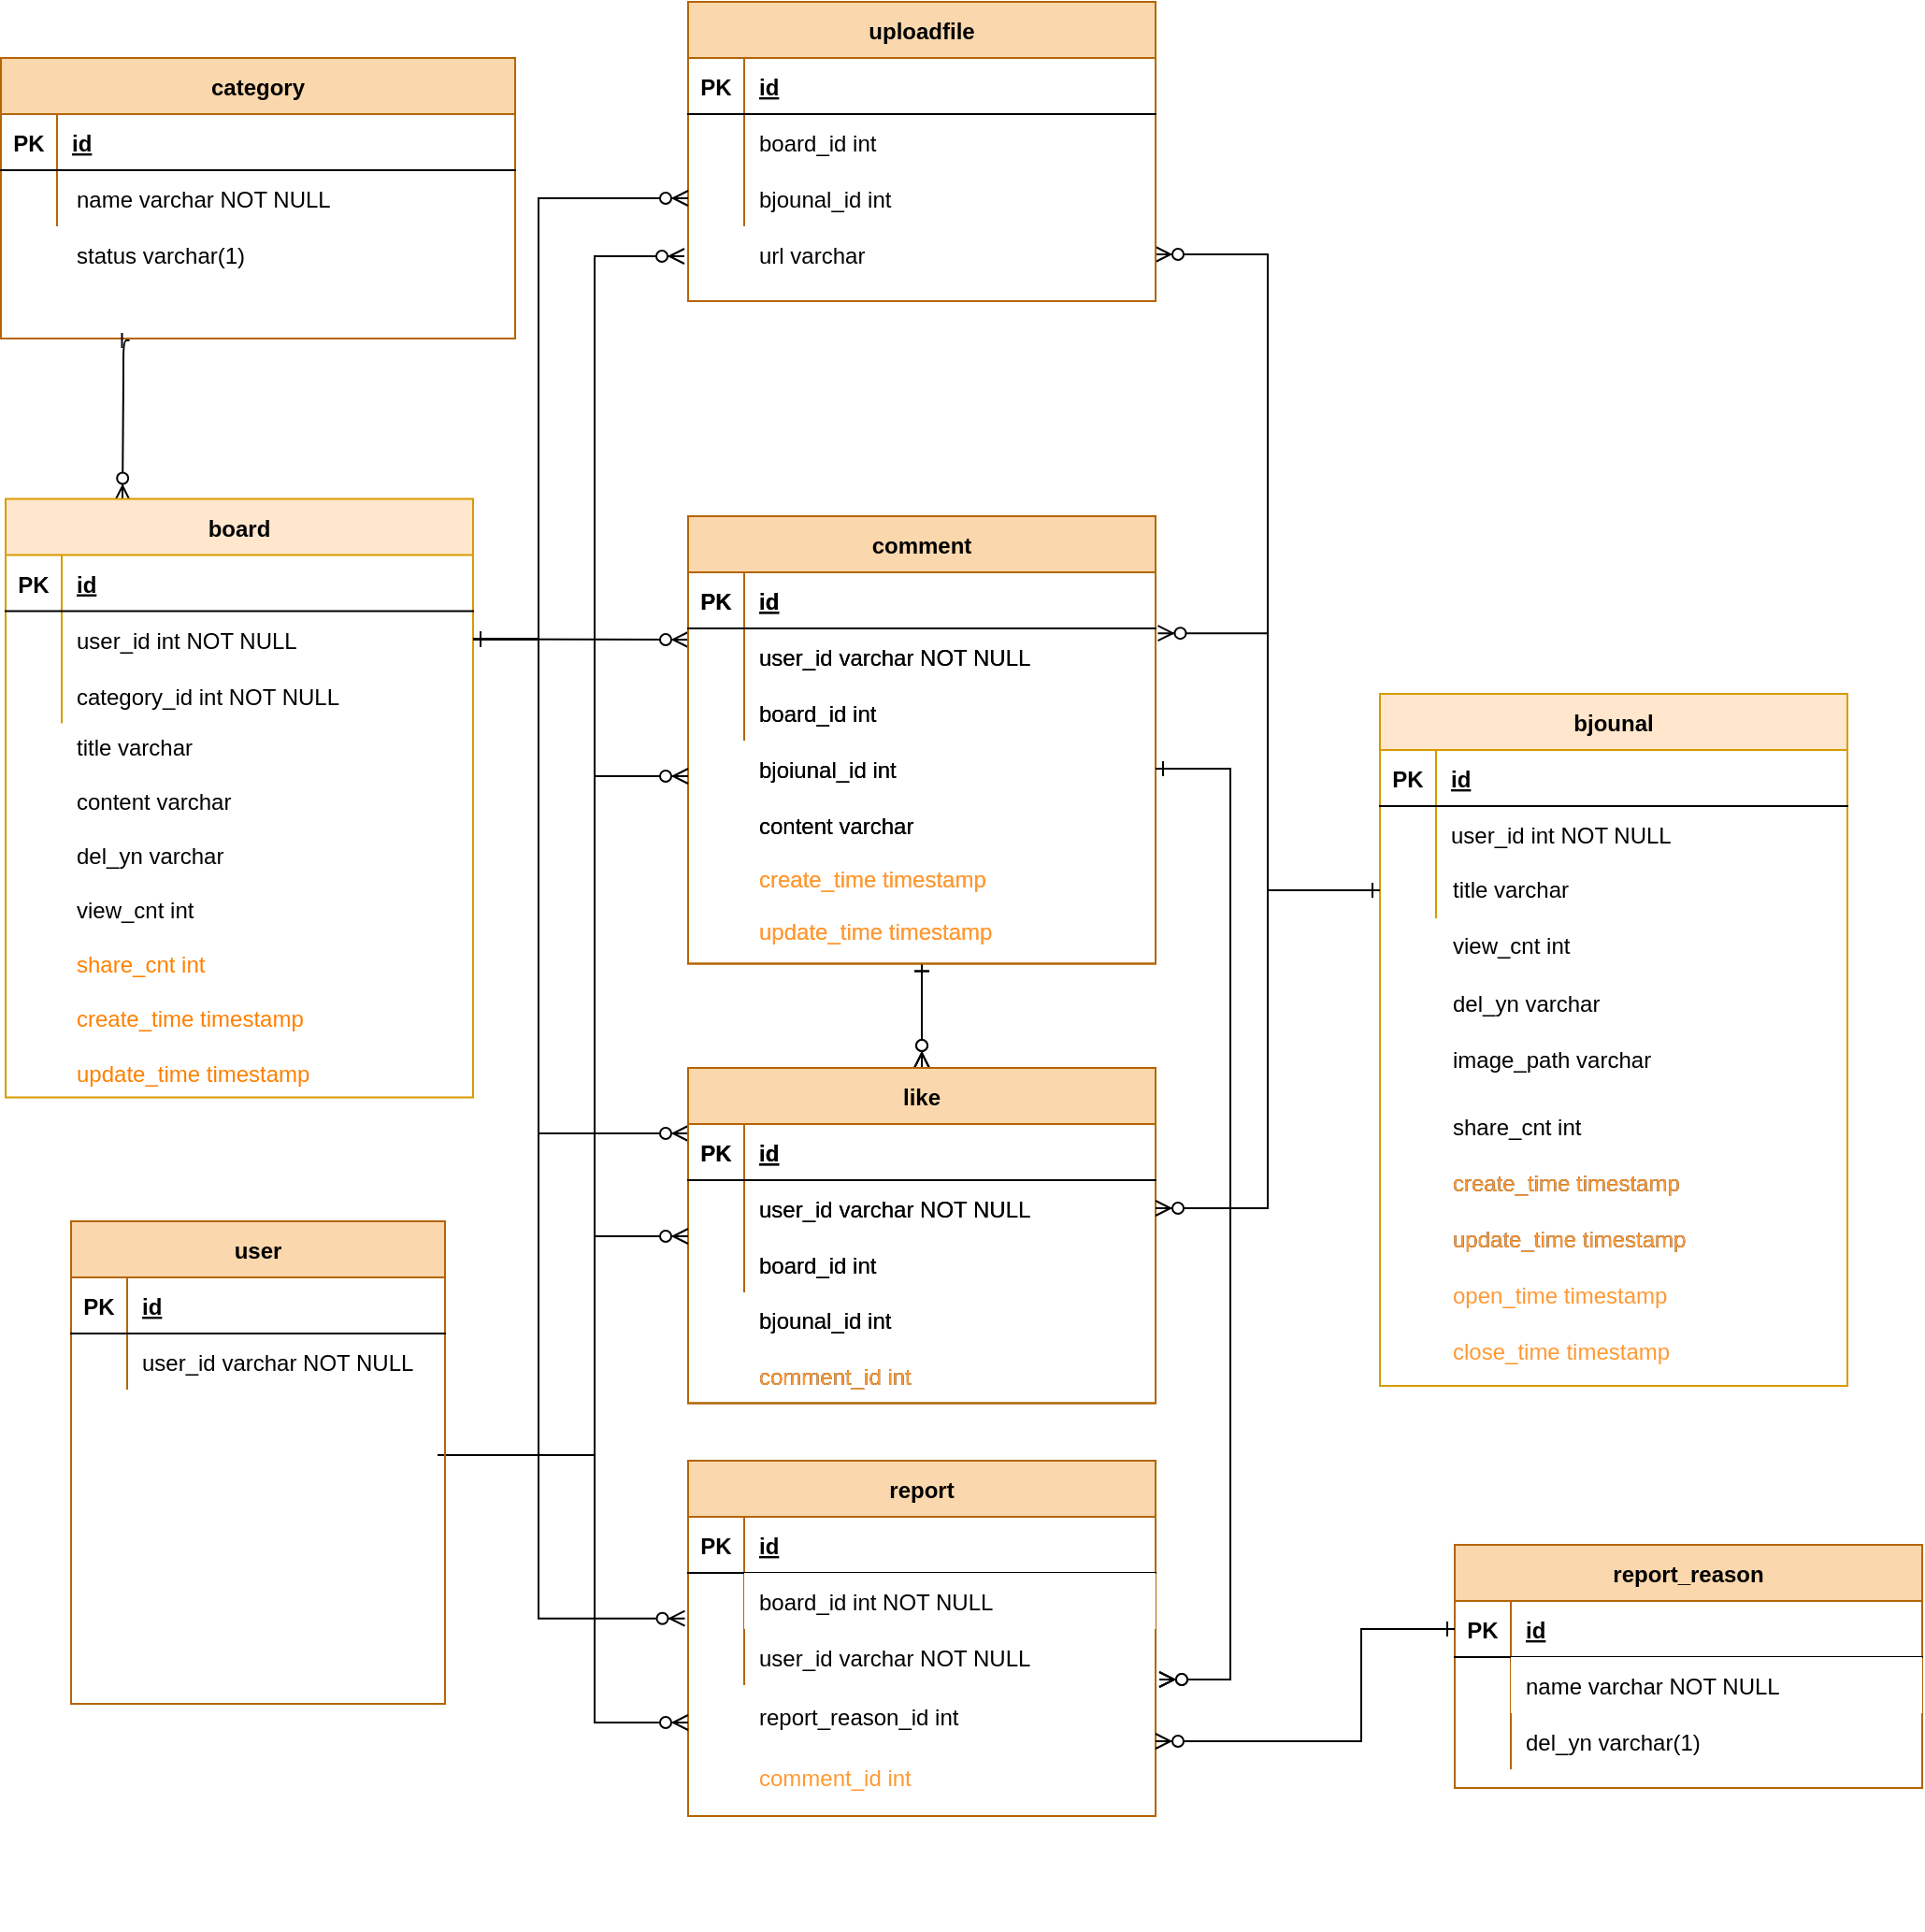 <mxfile version="14.7.0" type="github">
  <diagram id="R2lEEEUBdFMjLlhIrx00" name="Page-1">
    <mxGraphModel dx="2307" dy="1120" grid="1" gridSize="10" guides="1" tooltips="1" connect="1" arrows="1" fold="1" page="1" pageScale="1" pageWidth="850" pageHeight="1100" math="0" shadow="0" extFonts="Permanent Marker^https://fonts.googleapis.com/css?family=Permanent+Marker">
      <root>
        <mxCell id="0" />
        <mxCell id="1" parent="0" />
        <mxCell id="C-vyLk0tnHw3VtMMgP7b-23" value="category" style="shape=table;startSize=30;container=1;collapsible=1;childLayout=tableLayout;fixedRows=1;rowLines=0;fontStyle=1;align=center;resizeLast=1;fillColor=#fad7ac;strokeColor=#b46504;" parent="1" vertex="1">
          <mxGeometry x="-547.5" y="30" width="275" height="150" as="geometry" />
        </mxCell>
        <mxCell id="C-vyLk0tnHw3VtMMgP7b-24" value="" style="shape=partialRectangle;collapsible=0;dropTarget=0;pointerEvents=0;fillColor=none;points=[[0,0.5],[1,0.5]];portConstraint=eastwest;top=0;left=0;right=0;bottom=1;" parent="C-vyLk0tnHw3VtMMgP7b-23" vertex="1">
          <mxGeometry y="30" width="275" height="30" as="geometry" />
        </mxCell>
        <mxCell id="C-vyLk0tnHw3VtMMgP7b-25" value="PK" style="shape=partialRectangle;overflow=hidden;connectable=0;fillColor=none;top=0;left=0;bottom=0;right=0;fontStyle=1;" parent="C-vyLk0tnHw3VtMMgP7b-24" vertex="1">
          <mxGeometry width="30" height="30" as="geometry" />
        </mxCell>
        <mxCell id="C-vyLk0tnHw3VtMMgP7b-26" value="id" style="shape=partialRectangle;overflow=hidden;connectable=0;fillColor=none;top=0;left=0;bottom=0;right=0;align=left;spacingLeft=6;fontStyle=5;" parent="C-vyLk0tnHw3VtMMgP7b-24" vertex="1">
          <mxGeometry x="30" width="245" height="30" as="geometry" />
        </mxCell>
        <mxCell id="C-vyLk0tnHw3VtMMgP7b-27" value="" style="shape=partialRectangle;collapsible=0;dropTarget=0;pointerEvents=0;fillColor=none;points=[[0,0.5],[1,0.5]];portConstraint=eastwest;top=0;left=0;right=0;bottom=0;" parent="C-vyLk0tnHw3VtMMgP7b-23" vertex="1">
          <mxGeometry y="60" width="275" height="30" as="geometry" />
        </mxCell>
        <mxCell id="C-vyLk0tnHw3VtMMgP7b-28" value="" style="shape=partialRectangle;overflow=hidden;connectable=0;fillColor=none;top=0;left=0;bottom=0;right=0;" parent="C-vyLk0tnHw3VtMMgP7b-27" vertex="1">
          <mxGeometry width="30" height="30" as="geometry" />
        </mxCell>
        <mxCell id="C-vyLk0tnHw3VtMMgP7b-29" value="" style="shape=partialRectangle;overflow=hidden;connectable=0;fillColor=none;top=0;left=0;bottom=0;right=0;align=left;spacingLeft=6;" parent="C-vyLk0tnHw3VtMMgP7b-27" vertex="1">
          <mxGeometry x="30" width="245" height="30" as="geometry" />
        </mxCell>
        <mxCell id="12ueYR80O0QfyLu04_dp-48" value="" style="fontSize=12;html=1;endArrow=ERzeroToMany;endFill=1;entryX=0.25;entryY=0;entryDx=0;entryDy=0;startArrow=ERone;startFill=0;edgeStyle=orthogonalEdgeStyle;exitX=0.25;exitY=1;exitDx=0;exitDy=0;" parent="1" edge="1">
          <mxGeometry width="100" height="100" relative="1" as="geometry">
            <mxPoint x="-478.75" y="181" as="sourcePoint" />
            <mxPoint x="-482.5" y="266.75" as="targetPoint" />
            <Array as="points">
              <mxPoint x="-482" y="181" />
              <mxPoint x="-482" y="201" />
            </Array>
          </mxGeometry>
        </mxCell>
        <mxCell id="sTapcERd3qOoz94DyfVx-137" value="" style="group" parent="1" vertex="1" connectable="0">
          <mxGeometry x="191" y="369" width="250" height="362" as="geometry" />
        </mxCell>
        <mxCell id="sTapcERd3qOoz94DyfVx-156" value="" style="group" parent="sTapcERd3qOoz94DyfVx-137" vertex="1" connectable="0">
          <mxGeometry width="250" height="220" as="geometry" />
        </mxCell>
        <mxCell id="sTapcERd3qOoz94DyfVx-148" value="title varchar" style="shape=partialRectangle;overflow=hidden;connectable=0;fillColor=none;top=0;left=0;bottom=0;right=0;align=left;spacingLeft=6;" parent="sTapcERd3qOoz94DyfVx-156" vertex="1">
          <mxGeometry x="30" y="90" width="220" height="30" as="geometry" />
        </mxCell>
        <mxCell id="sTapcERd3qOoz94DyfVx-152" value="view_cnt int" style="shape=partialRectangle;overflow=hidden;connectable=0;fillColor=none;top=0;left=0;bottom=0;right=0;align=left;spacingLeft=6;" parent="sTapcERd3qOoz94DyfVx-156" vertex="1">
          <mxGeometry x="30" y="120" width="220" height="30" as="geometry" />
        </mxCell>
        <mxCell id="sTapcERd3qOoz94DyfVx-151" value="del_yn varchar" style="shape=partialRectangle;overflow=hidden;connectable=0;fillColor=none;top=0;left=0;bottom=0;right=0;align=left;spacingLeft=6;" parent="sTapcERd3qOoz94DyfVx-156" vertex="1">
          <mxGeometry x="30" y="151" width="220" height="30" as="geometry" />
        </mxCell>
        <mxCell id="gt0gfk8nVHwuGmlZ9rrL-3" value="image_path varchar" style="shape=partialRectangle;overflow=hidden;connectable=0;fillColor=none;top=0;left=0;bottom=0;right=0;align=left;spacingLeft=6;" vertex="1" parent="sTapcERd3qOoz94DyfVx-156">
          <mxGeometry x="30" y="181" width="220" height="30" as="geometry" />
        </mxCell>
        <mxCell id="gt0gfk8nVHwuGmlZ9rrL-63" value="share_cnt int" style="shape=partialRectangle;overflow=hidden;connectable=0;fillColor=none;top=0;left=0;bottom=0;right=0;align=left;spacingLeft=6;" vertex="1" parent="sTapcERd3qOoz94DyfVx-137">
          <mxGeometry x="30" y="216.75" width="220" height="30" as="geometry" />
        </mxCell>
        <mxCell id="gt0gfk8nVHwuGmlZ9rrL-64" value="create_time timestamp" style="shape=partialRectangle;overflow=hidden;connectable=0;fillColor=none;top=0;left=0;bottom=0;right=0;align=left;spacingLeft=6;" vertex="1" parent="sTapcERd3qOoz94DyfVx-137">
          <mxGeometry x="30" y="246.75" width="220" height="30" as="geometry" />
        </mxCell>
        <mxCell id="gt0gfk8nVHwuGmlZ9rrL-65" value="update_time timestamp" style="shape=partialRectangle;overflow=hidden;connectable=0;fillColor=none;top=0;left=0;bottom=0;right=0;align=left;spacingLeft=6;" vertex="1" parent="sTapcERd3qOoz94DyfVx-137">
          <mxGeometry x="30" y="276.75" width="220" height="30" as="geometry" />
        </mxCell>
        <mxCell id="sTapcERd3qOoz94DyfVx-160" value="" style="group" parent="1" vertex="1" connectable="0">
          <mxGeometry x="-270" y="214.25" width="711" height="816.662" as="geometry" />
        </mxCell>
        <mxCell id="sTapcERd3qOoz94DyfVx-136" value="" style="group" parent="sTapcERd3qOoz94DyfVx-160" vertex="1" connectable="0">
          <mxGeometry x="-275" y="51.5" width="250" height="350" as="geometry" />
        </mxCell>
        <mxCell id="C-vyLk0tnHw3VtMMgP7b-2" value="board" style="shape=table;startSize=30;container=1;collapsible=1;childLayout=tableLayout;fixedRows=1;rowLines=0;fontStyle=1;align=center;resizeLast=1;fillColor=#ffe6cc;strokeColor=#d79b00;" parent="sTapcERd3qOoz94DyfVx-136" vertex="1">
          <mxGeometry width="250" height="320" as="geometry" />
        </mxCell>
        <mxCell id="C-vyLk0tnHw3VtMMgP7b-3" value="" style="shape=partialRectangle;collapsible=0;dropTarget=0;pointerEvents=0;fillColor=none;points=[[0,0.5],[1,0.5]];portConstraint=eastwest;top=0;left=0;right=0;bottom=1;" parent="C-vyLk0tnHw3VtMMgP7b-2" vertex="1">
          <mxGeometry y="30" width="250" height="30" as="geometry" />
        </mxCell>
        <mxCell id="C-vyLk0tnHw3VtMMgP7b-4" value="PK" style="shape=partialRectangle;overflow=hidden;connectable=0;fillColor=none;top=0;left=0;bottom=0;right=0;fontStyle=1;" parent="C-vyLk0tnHw3VtMMgP7b-3" vertex="1">
          <mxGeometry width="30" height="30" as="geometry" />
        </mxCell>
        <mxCell id="C-vyLk0tnHw3VtMMgP7b-5" value="id" style="shape=partialRectangle;overflow=hidden;connectable=0;fillColor=none;top=0;left=0;bottom=0;right=0;align=left;spacingLeft=6;fontStyle=5;" parent="C-vyLk0tnHw3VtMMgP7b-3" vertex="1">
          <mxGeometry x="30" width="220" height="30" as="geometry" />
        </mxCell>
        <mxCell id="C-vyLk0tnHw3VtMMgP7b-6" value="" style="shape=partialRectangle;collapsible=0;dropTarget=0;pointerEvents=0;fillColor=none;points=[[0,0.5],[1,0.5]];portConstraint=eastwest;top=0;left=0;right=0;bottom=0;" parent="C-vyLk0tnHw3VtMMgP7b-2" vertex="1">
          <mxGeometry y="60" width="250" height="30" as="geometry" />
        </mxCell>
        <mxCell id="C-vyLk0tnHw3VtMMgP7b-7" value="" style="shape=partialRectangle;overflow=hidden;connectable=0;fillColor=none;top=0;left=0;bottom=0;right=0;" parent="C-vyLk0tnHw3VtMMgP7b-6" vertex="1">
          <mxGeometry width="30" height="30" as="geometry" />
        </mxCell>
        <mxCell id="C-vyLk0tnHw3VtMMgP7b-8" value="user_id int NOT NULL" style="shape=partialRectangle;overflow=hidden;connectable=0;fillColor=none;top=0;left=0;bottom=0;right=0;align=left;spacingLeft=6;" parent="C-vyLk0tnHw3VtMMgP7b-6" vertex="1">
          <mxGeometry x="30" width="220" height="30" as="geometry" />
        </mxCell>
        <mxCell id="C-vyLk0tnHw3VtMMgP7b-9" value="" style="shape=partialRectangle;collapsible=0;dropTarget=0;pointerEvents=0;fillColor=none;points=[[0,0.5],[1,0.5]];portConstraint=eastwest;top=0;left=0;right=0;bottom=0;" parent="C-vyLk0tnHw3VtMMgP7b-2" vertex="1">
          <mxGeometry y="90" width="250" height="30" as="geometry" />
        </mxCell>
        <mxCell id="C-vyLk0tnHw3VtMMgP7b-10" value="" style="shape=partialRectangle;overflow=hidden;connectable=0;fillColor=none;top=0;left=0;bottom=0;right=0;" parent="C-vyLk0tnHw3VtMMgP7b-9" vertex="1">
          <mxGeometry width="30" height="30" as="geometry" />
        </mxCell>
        <mxCell id="C-vyLk0tnHw3VtMMgP7b-11" value="category_id int NOT NULL" style="shape=partialRectangle;overflow=hidden;connectable=0;fillColor=none;top=0;left=0;bottom=0;right=0;align=left;spacingLeft=6;" parent="C-vyLk0tnHw3VtMMgP7b-9" vertex="1">
          <mxGeometry x="30" width="220" height="30" as="geometry" />
        </mxCell>
        <mxCell id="sTapcERd3qOoz94DyfVx-22" value="title varchar" style="shape=partialRectangle;overflow=hidden;connectable=0;fillColor=none;top=0;left=0;bottom=0;right=0;align=left;spacingLeft=6;" parent="sTapcERd3qOoz94DyfVx-136" vertex="1">
          <mxGeometry x="30" y="117.956" width="220" height="29.006" as="geometry" />
        </mxCell>
        <mxCell id="sTapcERd3qOoz94DyfVx-23" value="content varchar" style="shape=partialRectangle;overflow=hidden;connectable=0;fillColor=none;top=0;left=0;bottom=0;right=0;align=left;spacingLeft=6;" parent="sTapcERd3qOoz94DyfVx-136" vertex="1">
          <mxGeometry x="30" y="146.961" width="220" height="29.006" as="geometry" />
        </mxCell>
        <mxCell id="sTapcERd3qOoz94DyfVx-25" value="del_yn varchar" style="shape=partialRectangle;overflow=hidden;connectable=0;fillColor=none;top=0;left=0;bottom=0;right=0;align=left;spacingLeft=6;" parent="sTapcERd3qOoz94DyfVx-136" vertex="1">
          <mxGeometry x="30" y="175.962" width="220" height="29.006" as="geometry" />
        </mxCell>
        <mxCell id="sTapcERd3qOoz94DyfVx-26" value="view_cnt int" style="shape=partialRectangle;overflow=hidden;connectable=0;fillColor=none;top=0;left=0;bottom=0;right=0;align=left;spacingLeft=6;" parent="sTapcERd3qOoz94DyfVx-136" vertex="1">
          <mxGeometry x="30" y="204.968" width="220" height="29.006" as="geometry" />
        </mxCell>
        <mxCell id="gt0gfk8nVHwuGmlZ9rrL-47" value="share_cnt int" style="shape=partialRectangle;overflow=hidden;connectable=0;fillColor=none;top=0;left=0;bottom=0;right=0;align=left;spacingLeft=6;fontColor=#FF8000;" vertex="1" parent="sTapcERd3qOoz94DyfVx-136">
          <mxGeometry x="30" y="233.978" width="220" height="29.006" as="geometry" />
        </mxCell>
        <mxCell id="gt0gfk8nVHwuGmlZ9rrL-48" value="create_time timestamp" style="shape=partialRectangle;overflow=hidden;connectable=0;fillColor=none;top=0;left=0;bottom=0;right=0;align=left;spacingLeft=6;fontColor=#FF8000;" vertex="1" parent="sTapcERd3qOoz94DyfVx-136">
          <mxGeometry x="30" y="262.988" width="220" height="29.006" as="geometry" />
        </mxCell>
        <mxCell id="gt0gfk8nVHwuGmlZ9rrL-49" value="update_time timestamp" style="shape=partialRectangle;overflow=hidden;connectable=0;fillColor=none;top=0;left=0;bottom=0;right=0;align=left;spacingLeft=6;fontColor=#FF8000;" vertex="1" parent="sTapcERd3qOoz94DyfVx-136">
          <mxGeometry x="30" y="291.998" width="220" height="29.006" as="geometry" />
        </mxCell>
        <mxCell id="gt0gfk8nVHwuGmlZ9rrL-55" style="edgeStyle=orthogonalEdgeStyle;rounded=0;orthogonalLoop=1;jettySize=auto;html=1;exitX=0.5;exitY=1;exitDx=0;exitDy=0;entryX=0.5;entryY=0;entryDx=0;entryDy=0;startArrow=ERone;startFill=0;endArrow=ERzeroToMany;endFill=1;" edge="1" parent="sTapcERd3qOoz94DyfVx-160" source="C-vyLk0tnHw3VtMMgP7b-13" target="sTapcERd3qOoz94DyfVx-167">
          <mxGeometry relative="1" as="geometry" />
        </mxCell>
        <mxCell id="C-vyLk0tnHw3VtMMgP7b-13" value="comment" style="shape=table;startSize=30;container=1;collapsible=1;childLayout=tableLayout;fixedRows=1;rowLines=0;fontStyle=1;align=center;resizeLast=1;fillColor=#fad7ac;strokeColor=#b46504;" parent="sTapcERd3qOoz94DyfVx-160" vertex="1">
          <mxGeometry x="90" y="60.75" width="250" height="239.25" as="geometry" />
        </mxCell>
        <mxCell id="C-vyLk0tnHw3VtMMgP7b-14" value="" style="shape=partialRectangle;collapsible=0;dropTarget=0;pointerEvents=0;fillColor=none;points=[[0,0.5],[1,0.5]];portConstraint=eastwest;top=0;left=0;right=0;bottom=1;" parent="C-vyLk0tnHw3VtMMgP7b-13" vertex="1">
          <mxGeometry y="30" width="250" height="30" as="geometry" />
        </mxCell>
        <mxCell id="C-vyLk0tnHw3VtMMgP7b-15" value="PK" style="shape=partialRectangle;overflow=hidden;connectable=0;fillColor=none;top=0;left=0;bottom=0;right=0;fontStyle=1;" parent="C-vyLk0tnHw3VtMMgP7b-14" vertex="1">
          <mxGeometry width="30" height="30" as="geometry" />
        </mxCell>
        <mxCell id="C-vyLk0tnHw3VtMMgP7b-16" value="id" style="shape=partialRectangle;overflow=hidden;connectable=0;fillColor=none;top=0;left=0;bottom=0;right=0;align=left;spacingLeft=6;fontStyle=5;" parent="C-vyLk0tnHw3VtMMgP7b-14" vertex="1">
          <mxGeometry x="30" width="220" height="30" as="geometry" />
        </mxCell>
        <mxCell id="C-vyLk0tnHw3VtMMgP7b-20" value="" style="shape=partialRectangle;collapsible=0;dropTarget=0;pointerEvents=0;fillColor=none;points=[[0,0.5],[1,0.5]];portConstraint=eastwest;top=0;left=0;right=0;bottom=0;" parent="C-vyLk0tnHw3VtMMgP7b-13" vertex="1">
          <mxGeometry y="60" width="250" height="30" as="geometry" />
        </mxCell>
        <mxCell id="C-vyLk0tnHw3VtMMgP7b-21" value="" style="shape=partialRectangle;overflow=hidden;connectable=0;fillColor=none;top=0;left=0;bottom=0;right=0;" parent="C-vyLk0tnHw3VtMMgP7b-20" vertex="1">
          <mxGeometry width="30" height="30" as="geometry" />
        </mxCell>
        <mxCell id="C-vyLk0tnHw3VtMMgP7b-22" value="user_id varchar NOT NULL" style="shape=partialRectangle;overflow=hidden;connectable=0;fillColor=none;top=0;left=0;bottom=0;right=0;align=left;spacingLeft=6;" parent="C-vyLk0tnHw3VtMMgP7b-20" vertex="1">
          <mxGeometry x="30" width="220" height="30" as="geometry" />
        </mxCell>
        <mxCell id="C-vyLk0tnHw3VtMMgP7b-17" value="" style="shape=partialRectangle;collapsible=0;dropTarget=0;pointerEvents=0;fillColor=none;points=[[0,0.5],[1,0.5]];portConstraint=eastwest;top=0;left=0;right=0;bottom=0;" parent="C-vyLk0tnHw3VtMMgP7b-13" vertex="1">
          <mxGeometry y="90" width="250" height="30" as="geometry" />
        </mxCell>
        <mxCell id="C-vyLk0tnHw3VtMMgP7b-18" value="" style="shape=partialRectangle;overflow=hidden;connectable=0;fillColor=none;top=0;left=0;bottom=0;right=0;" parent="C-vyLk0tnHw3VtMMgP7b-17" vertex="1">
          <mxGeometry width="30" height="30" as="geometry" />
        </mxCell>
        <mxCell id="C-vyLk0tnHw3VtMMgP7b-19" value="board_id int" style="shape=partialRectangle;overflow=hidden;connectable=0;top=0;left=0;bottom=0;right=0;align=left;spacingLeft=6;fillColor=none;" parent="C-vyLk0tnHw3VtMMgP7b-17" vertex="1">
          <mxGeometry x="30" width="220" height="30" as="geometry" />
        </mxCell>
        <mxCell id="sTapcERd3qOoz94DyfVx-157" value="" style="group" parent="sTapcERd3qOoz94DyfVx-160" vertex="1" connectable="0">
          <mxGeometry x="90" y="565.75" width="250" height="246.912" as="geometry" />
        </mxCell>
        <mxCell id="12ueYR80O0QfyLu04_dp-11" value="report" style="shape=table;startSize=30;container=1;collapsible=1;childLayout=tableLayout;fixedRows=1;rowLines=0;fontStyle=1;align=center;resizeLast=1;fillColor=#fad7ac;strokeColor=#b46504;" parent="sTapcERd3qOoz94DyfVx-157" vertex="1">
          <mxGeometry width="250" height="190" as="geometry" />
        </mxCell>
        <mxCell id="12ueYR80O0QfyLu04_dp-12" value="" style="shape=partialRectangle;collapsible=0;dropTarget=0;pointerEvents=0;fillColor=none;points=[[0,0.5],[1,0.5]];portConstraint=eastwest;top=0;left=0;right=0;bottom=1;" parent="12ueYR80O0QfyLu04_dp-11" vertex="1">
          <mxGeometry y="30" width="250" height="30" as="geometry" />
        </mxCell>
        <mxCell id="12ueYR80O0QfyLu04_dp-13" value="PK" style="shape=partialRectangle;overflow=hidden;connectable=0;fillColor=none;top=0;left=0;bottom=0;right=0;fontStyle=1;" parent="12ueYR80O0QfyLu04_dp-12" vertex="1">
          <mxGeometry width="30" height="30" as="geometry" />
        </mxCell>
        <mxCell id="12ueYR80O0QfyLu04_dp-14" value="id" style="shape=partialRectangle;overflow=hidden;connectable=0;fillColor=none;top=0;left=0;bottom=0;right=0;align=left;spacingLeft=6;fontStyle=5;" parent="12ueYR80O0QfyLu04_dp-12" vertex="1">
          <mxGeometry x="30" width="220" height="30" as="geometry" />
        </mxCell>
        <mxCell id="12ueYR80O0QfyLu04_dp-15" value="" style="shape=partialRectangle;collapsible=0;dropTarget=0;pointerEvents=0;fillColor=none;points=[[0,0.5],[1,0.5]];portConstraint=eastwest;top=0;left=0;right=0;bottom=0;" parent="12ueYR80O0QfyLu04_dp-11" vertex="1">
          <mxGeometry y="60" width="250" height="30" as="geometry" />
        </mxCell>
        <mxCell id="12ueYR80O0QfyLu04_dp-16" value="" style="shape=partialRectangle;overflow=hidden;connectable=0;fillColor=none;top=0;left=0;bottom=0;right=0;" parent="12ueYR80O0QfyLu04_dp-15" vertex="1">
          <mxGeometry width="30" height="30" as="geometry" />
        </mxCell>
        <mxCell id="12ueYR80O0QfyLu04_dp-17" value="board_id int NOT NULL" style="shape=partialRectangle;overflow=hidden;connectable=0;top=0;left=0;bottom=0;right=0;align=left;spacingLeft=6;" parent="12ueYR80O0QfyLu04_dp-15" vertex="1">
          <mxGeometry x="30" width="220" height="30" as="geometry" />
        </mxCell>
        <mxCell id="12ueYR80O0QfyLu04_dp-18" value="" style="shape=partialRectangle;collapsible=0;dropTarget=0;pointerEvents=0;fillColor=none;points=[[0,0.5],[1,0.5]];portConstraint=eastwest;top=0;left=0;right=0;bottom=0;" parent="12ueYR80O0QfyLu04_dp-11" vertex="1">
          <mxGeometry y="90" width="250" height="30" as="geometry" />
        </mxCell>
        <mxCell id="12ueYR80O0QfyLu04_dp-19" value="" style="shape=partialRectangle;overflow=hidden;connectable=0;fillColor=none;top=0;left=0;bottom=0;right=0;" parent="12ueYR80O0QfyLu04_dp-18" vertex="1">
          <mxGeometry width="30" height="30" as="geometry" />
        </mxCell>
        <mxCell id="12ueYR80O0QfyLu04_dp-20" value="user_id varchar NOT NULL" style="shape=partialRectangle;overflow=hidden;connectable=0;fillColor=none;top=0;left=0;bottom=0;right=0;align=left;spacingLeft=6;" parent="12ueYR80O0QfyLu04_dp-18" vertex="1">
          <mxGeometry x="30" width="220" height="30" as="geometry" />
        </mxCell>
        <mxCell id="sTapcERd3qOoz94DyfVx-167" value="like" style="shape=table;startSize=30;container=1;collapsible=1;childLayout=tableLayout;fixedRows=1;rowLines=0;fontStyle=1;align=center;resizeLast=1;fillColor=#fad7ac;strokeColor=#b46504;" parent="sTapcERd3qOoz94DyfVx-160" vertex="1">
          <mxGeometry x="90" y="355.75" width="250" height="179.25" as="geometry" />
        </mxCell>
        <mxCell id="sTapcERd3qOoz94DyfVx-168" value="" style="shape=partialRectangle;collapsible=0;dropTarget=0;pointerEvents=0;fillColor=none;points=[[0,0.5],[1,0.5]];portConstraint=eastwest;top=0;left=0;right=0;bottom=1;" parent="sTapcERd3qOoz94DyfVx-167" vertex="1">
          <mxGeometry y="30" width="250" height="30" as="geometry" />
        </mxCell>
        <mxCell id="sTapcERd3qOoz94DyfVx-169" value="PK" style="shape=partialRectangle;overflow=hidden;connectable=0;fillColor=none;top=0;left=0;bottom=0;right=0;fontStyle=1;" parent="sTapcERd3qOoz94DyfVx-168" vertex="1">
          <mxGeometry width="30" height="30" as="geometry" />
        </mxCell>
        <mxCell id="sTapcERd3qOoz94DyfVx-170" value="id" style="shape=partialRectangle;overflow=hidden;connectable=0;fillColor=none;top=0;left=0;bottom=0;right=0;align=left;spacingLeft=6;fontStyle=5;" parent="sTapcERd3qOoz94DyfVx-168" vertex="1">
          <mxGeometry x="30" width="220" height="30" as="geometry" />
        </mxCell>
        <mxCell id="sTapcERd3qOoz94DyfVx-174" value="" style="shape=partialRectangle;collapsible=0;dropTarget=0;pointerEvents=0;fillColor=none;points=[[0,0.5],[1,0.5]];portConstraint=eastwest;top=0;left=0;right=0;bottom=0;" parent="sTapcERd3qOoz94DyfVx-167" vertex="1">
          <mxGeometry y="60" width="250" height="30" as="geometry" />
        </mxCell>
        <mxCell id="sTapcERd3qOoz94DyfVx-175" value="" style="shape=partialRectangle;overflow=hidden;connectable=0;fillColor=none;top=0;left=0;bottom=0;right=0;" parent="sTapcERd3qOoz94DyfVx-174" vertex="1">
          <mxGeometry width="30" height="30" as="geometry" />
        </mxCell>
        <mxCell id="sTapcERd3qOoz94DyfVx-176" value="user_id varchar NOT NULL" style="shape=partialRectangle;overflow=hidden;connectable=0;fillColor=none;top=0;left=0;bottom=0;right=0;align=left;spacingLeft=6;" parent="sTapcERd3qOoz94DyfVx-174" vertex="1">
          <mxGeometry x="30" width="220" height="30" as="geometry" />
        </mxCell>
        <mxCell id="sTapcERd3qOoz94DyfVx-171" value="" style="shape=partialRectangle;collapsible=0;dropTarget=0;pointerEvents=0;fillColor=none;points=[[0,0.5],[1,0.5]];portConstraint=eastwest;top=0;left=0;right=0;bottom=0;" parent="sTapcERd3qOoz94DyfVx-167" vertex="1">
          <mxGeometry y="90" width="250" height="30" as="geometry" />
        </mxCell>
        <mxCell id="sTapcERd3qOoz94DyfVx-172" value="" style="shape=partialRectangle;overflow=hidden;connectable=0;fillColor=none;top=0;left=0;bottom=0;right=0;" parent="sTapcERd3qOoz94DyfVx-171" vertex="1">
          <mxGeometry width="30" height="30" as="geometry" />
        </mxCell>
        <mxCell id="sTapcERd3qOoz94DyfVx-173" value="board_id int " style="shape=partialRectangle;overflow=hidden;connectable=0;top=0;left=0;bottom=0;right=0;align=left;spacingLeft=6;fillColor=none;" parent="sTapcERd3qOoz94DyfVx-171" vertex="1">
          <mxGeometry x="30" width="220" height="30" as="geometry" />
        </mxCell>
        <mxCell id="sTapcERd3qOoz94DyfVx-188" style="edgeStyle=orthogonalEdgeStyle;rounded=0;orthogonalLoop=1;jettySize=auto;html=1;exitX=1;exitY=0.5;exitDx=0;exitDy=0;fontColor=#3C14FF;startArrow=ERone;startFill=0;endArrow=ERzeroToMany;endFill=1;" parent="sTapcERd3qOoz94DyfVx-160" source="C-vyLk0tnHw3VtMMgP7b-6" edge="1">
          <mxGeometry relative="1" as="geometry">
            <mxPoint x="90" y="126.75" as="targetPoint" />
            <Array as="points">
              <mxPoint x="90" y="127" />
            </Array>
          </mxGeometry>
        </mxCell>
        <mxCell id="sTapcERd3qOoz94DyfVx-189" style="edgeStyle=orthogonalEdgeStyle;rounded=0;orthogonalLoop=1;jettySize=auto;html=1;exitX=1;exitY=0.5;exitDx=0;exitDy=0;fontColor=#3C14FF;startArrow=ERone;startFill=0;endArrow=ERzeroToMany;endFill=1;" parent="sTapcERd3qOoz94DyfVx-160" source="C-vyLk0tnHw3VtMMgP7b-6" edge="1">
          <mxGeometry relative="1" as="geometry">
            <Array as="points">
              <mxPoint x="10" y="127" />
              <mxPoint x="10" y="391" />
            </Array>
            <mxPoint x="90" y="390.75" as="targetPoint" />
          </mxGeometry>
        </mxCell>
        <mxCell id="sTapcERd3qOoz94DyfVx-190" style="edgeStyle=orthogonalEdgeStyle;rounded=0;orthogonalLoop=1;jettySize=auto;html=1;exitX=1;exitY=0.5;exitDx=0;exitDy=0;entryX=-0.007;entryY=0.812;entryDx=0;entryDy=0;entryPerimeter=0;fontColor=#3C14FF;startArrow=ERone;startFill=0;endArrow=ERzeroToMany;endFill=1;" parent="sTapcERd3qOoz94DyfVx-160" source="C-vyLk0tnHw3VtMMgP7b-6" target="12ueYR80O0QfyLu04_dp-15" edge="1">
          <mxGeometry relative="1" as="geometry">
            <Array as="points">
              <mxPoint x="10" y="127" />
              <mxPoint x="10" y="650" />
            </Array>
          </mxGeometry>
        </mxCell>
        <mxCell id="sTapcERd3qOoz94DyfVx-6" value="" style="shape=partialRectangle;collapsible=0;dropTarget=0;pointerEvents=0;fillColor=none;points=[[0,0.5],[1,0.5]];portConstraint=eastwest;top=0;left=0;right=0;bottom=0;" parent="sTapcERd3qOoz94DyfVx-160" vertex="1">
          <mxGeometry x="90" y="180.75" width="250" height="30" as="geometry" />
        </mxCell>
        <mxCell id="sTapcERd3qOoz94DyfVx-7" value="" style="shape=partialRectangle;overflow=hidden;connectable=0;fillColor=none;top=0;left=0;bottom=0;right=0;" parent="sTapcERd3qOoz94DyfVx-6" vertex="1">
          <mxGeometry width="30" height="30" as="geometry" />
        </mxCell>
        <mxCell id="sTapcERd3qOoz94DyfVx-198" value="" style="shape=partialRectangle;collapsible=0;dropTarget=0;pointerEvents=0;fillColor=none;points=[[0,0.5],[1,0.5]];portConstraint=eastwest;top=0;left=0;right=0;bottom=0;" parent="sTapcERd3qOoz94DyfVx-160" vertex="1">
          <mxGeometry x="90" y="210.75" width="250" height="30" as="geometry" />
        </mxCell>
        <mxCell id="sTapcERd3qOoz94DyfVx-199" value="" style="shape=partialRectangle;overflow=hidden;connectable=0;fillColor=none;top=0;left=0;bottom=0;right=0;" parent="sTapcERd3qOoz94DyfVx-198" vertex="1">
          <mxGeometry width="30" height="30" as="geometry" />
        </mxCell>
        <mxCell id="sTapcERd3qOoz94DyfVx-200" value="content varchar" style="shape=partialRectangle;overflow=hidden;connectable=0;fillColor=none;top=0;left=0;bottom=0;right=0;align=left;spacingLeft=6;" parent="sTapcERd3qOoz94DyfVx-198" vertex="1">
          <mxGeometry x="30" width="220" height="30" as="geometry" />
        </mxCell>
        <mxCell id="gt0gfk8nVHwuGmlZ9rrL-56" style="edgeStyle=orthogonalEdgeStyle;rounded=0;orthogonalLoop=1;jettySize=auto;html=1;exitX=1;exitY=0.5;exitDx=0;exitDy=0;entryX=1.008;entryY=0.9;entryDx=0;entryDy=0;entryPerimeter=0;startArrow=ERone;startFill=0;endArrow=ERzeroToMany;endFill=1;" edge="1" parent="sTapcERd3qOoz94DyfVx-160" source="gt0gfk8nVHwuGmlZ9rrL-42" target="12ueYR80O0QfyLu04_dp-18">
          <mxGeometry relative="1" as="geometry">
            <Array as="points">
              <mxPoint x="380" y="196" />
              <mxPoint x="380" y="683" />
            </Array>
          </mxGeometry>
        </mxCell>
        <mxCell id="gt0gfk8nVHwuGmlZ9rrL-42" value="" style="shape=partialRectangle;collapsible=0;dropTarget=0;pointerEvents=0;fillColor=none;points=[[0,0.5],[1,0.5]];portConstraint=eastwest;top=0;left=0;right=0;bottom=0;" vertex="1" parent="sTapcERd3qOoz94DyfVx-160">
          <mxGeometry x="90" y="180.75" width="250" height="30" as="geometry" />
        </mxCell>
        <mxCell id="gt0gfk8nVHwuGmlZ9rrL-43" value="" style="shape=partialRectangle;overflow=hidden;connectable=0;fillColor=none;top=0;left=0;bottom=0;right=0;" vertex="1" parent="gt0gfk8nVHwuGmlZ9rrL-42">
          <mxGeometry width="30" height="30" as="geometry" />
        </mxCell>
        <mxCell id="gt0gfk8nVHwuGmlZ9rrL-44" value="bjoiunal_id int" style="shape=partialRectangle;overflow=hidden;connectable=0;fillColor=none;top=0;left=0;bottom=0;right=0;align=left;spacingLeft=6;" vertex="1" parent="gt0gfk8nVHwuGmlZ9rrL-42">
          <mxGeometry x="30" width="220" height="30" as="geometry" />
        </mxCell>
        <mxCell id="gt0gfk8nVHwuGmlZ9rrL-50" value="create_time timestamp" style="shape=partialRectangle;overflow=hidden;connectable=0;fillColor=none;top=0;left=0;bottom=0;right=0;align=left;spacingLeft=6;fontColor=#FF9933;" vertex="1" parent="sTapcERd3qOoz94DyfVx-160">
          <mxGeometry x="120" y="239.748" width="220" height="29.006" as="geometry" />
        </mxCell>
        <mxCell id="gt0gfk8nVHwuGmlZ9rrL-51" value="update_time timestamp" style="shape=partialRectangle;overflow=hidden;connectable=0;fillColor=none;top=0;left=0;bottom=0;right=0;align=left;spacingLeft=6;fontColor=#FF9933;" vertex="1" parent="sTapcERd3qOoz94DyfVx-160">
          <mxGeometry x="120" y="267.758" width="220" height="29.006" as="geometry" />
        </mxCell>
        <mxCell id="sTapcERd3qOoz94DyfVx-195" value="" style="shape=partialRectangle;collapsible=0;dropTarget=0;pointerEvents=0;fillColor=none;points=[[0,0.5],[1,0.5]];portConstraint=eastwest;top=0;left=0;right=0;bottom=0;" parent="sTapcERd3qOoz94DyfVx-160" vertex="1">
          <mxGeometry x="90" y="505" width="250" height="30" as="geometry" />
        </mxCell>
        <mxCell id="sTapcERd3qOoz94DyfVx-196" value="" style="shape=partialRectangle;overflow=hidden;connectable=0;fillColor=none;top=0;left=0;bottom=0;right=0;" parent="sTapcERd3qOoz94DyfVx-195" vertex="1">
          <mxGeometry width="30" height="30" as="geometry" />
        </mxCell>
        <mxCell id="sTapcERd3qOoz94DyfVx-197" value="comment_id int" style="shape=partialRectangle;overflow=hidden;connectable=0;fillColor=none;top=0;left=0;bottom=0;right=0;align=left;spacingLeft=6;" parent="sTapcERd3qOoz94DyfVx-195" vertex="1">
          <mxGeometry x="30" width="220" height="30" as="geometry" />
        </mxCell>
        <mxCell id="gt0gfk8nVHwuGmlZ9rrL-52" value="" style="shape=partialRectangle;collapsible=0;dropTarget=0;pointerEvents=0;fillColor=none;points=[[0,0.5],[1,0.5]];portConstraint=eastwest;top=0;left=0;right=0;bottom=0;" vertex="1" parent="sTapcERd3qOoz94DyfVx-160">
          <mxGeometry x="90" y="475" width="250" height="30" as="geometry" />
        </mxCell>
        <mxCell id="gt0gfk8nVHwuGmlZ9rrL-53" value="" style="shape=partialRectangle;overflow=hidden;connectable=0;fillColor=none;top=0;left=0;bottom=0;right=0;" vertex="1" parent="gt0gfk8nVHwuGmlZ9rrL-52">
          <mxGeometry width="30" height="30" as="geometry" />
        </mxCell>
        <mxCell id="gt0gfk8nVHwuGmlZ9rrL-54" value="bjounal_id int " style="shape=partialRectangle;overflow=hidden;connectable=0;fillColor=none;top=0;left=0;bottom=0;right=0;align=left;spacingLeft=6;" vertex="1" parent="gt0gfk8nVHwuGmlZ9rrL-52">
          <mxGeometry x="30" width="220" height="30" as="geometry" />
        </mxCell>
        <mxCell id="gt0gfk8nVHwuGmlZ9rrL-67" value="create_time timestamp" style="shape=partialRectangle;overflow=hidden;connectable=0;fillColor=none;top=0;left=0;bottom=0;right=0;align=left;spacingLeft=6;fontColor=#FF9933;" vertex="1" parent="sTapcERd3qOoz94DyfVx-160">
          <mxGeometry x="491" y="401.5" width="220" height="30" as="geometry" />
        </mxCell>
        <mxCell id="gt0gfk8nVHwuGmlZ9rrL-68" value="update_time timestamp" style="shape=partialRectangle;overflow=hidden;connectable=0;fillColor=none;top=0;left=0;bottom=0;right=0;align=left;spacingLeft=6;fontColor=#FF9933;" vertex="1" parent="sTapcERd3qOoz94DyfVx-160">
          <mxGeometry x="491" y="431.5" width="220" height="30" as="geometry" />
        </mxCell>
        <mxCell id="gt0gfk8nVHwuGmlZ9rrL-70" value="" style="group" vertex="1" connectable="0" parent="sTapcERd3qOoz94DyfVx-160">
          <mxGeometry width="340" height="816.662" as="geometry" />
        </mxCell>
        <mxCell id="gt0gfk8nVHwuGmlZ9rrL-89" style="edgeStyle=orthogonalEdgeStyle;rounded=0;orthogonalLoop=1;jettySize=auto;html=1;exitX=0.5;exitY=1;exitDx=0;exitDy=0;entryX=0.5;entryY=0;entryDx=0;entryDy=0;startArrow=ERone;startFill=0;endArrow=ERzeroToMany;endFill=1;" edge="1" parent="gt0gfk8nVHwuGmlZ9rrL-70" source="gt0gfk8nVHwuGmlZ9rrL-90" target="gt0gfk8nVHwuGmlZ9rrL-113">
          <mxGeometry relative="1" as="geometry" />
        </mxCell>
        <mxCell id="gt0gfk8nVHwuGmlZ9rrL-90" value="comment" style="shape=table;startSize=30;container=1;collapsible=1;childLayout=tableLayout;fixedRows=1;rowLines=0;fontStyle=1;align=center;resizeLast=1;fillColor=#fad7ac;strokeColor=#b46504;" vertex="1" parent="gt0gfk8nVHwuGmlZ9rrL-70">
          <mxGeometry x="90" y="60.75" width="250" height="239.25" as="geometry" />
        </mxCell>
        <mxCell id="gt0gfk8nVHwuGmlZ9rrL-91" value="" style="shape=partialRectangle;collapsible=0;dropTarget=0;pointerEvents=0;fillColor=none;points=[[0,0.5],[1,0.5]];portConstraint=eastwest;top=0;left=0;right=0;bottom=1;" vertex="1" parent="gt0gfk8nVHwuGmlZ9rrL-90">
          <mxGeometry y="30" width="250" height="30" as="geometry" />
        </mxCell>
        <mxCell id="gt0gfk8nVHwuGmlZ9rrL-92" value="PK" style="shape=partialRectangle;overflow=hidden;connectable=0;fillColor=none;top=0;left=0;bottom=0;right=0;fontStyle=1;" vertex="1" parent="gt0gfk8nVHwuGmlZ9rrL-91">
          <mxGeometry width="30" height="30" as="geometry" />
        </mxCell>
        <mxCell id="gt0gfk8nVHwuGmlZ9rrL-93" value="id" style="shape=partialRectangle;overflow=hidden;connectable=0;fillColor=none;top=0;left=0;bottom=0;right=0;align=left;spacingLeft=6;fontStyle=5;" vertex="1" parent="gt0gfk8nVHwuGmlZ9rrL-91">
          <mxGeometry x="30" width="220" height="30" as="geometry" />
        </mxCell>
        <mxCell id="gt0gfk8nVHwuGmlZ9rrL-94" value="" style="shape=partialRectangle;collapsible=0;dropTarget=0;pointerEvents=0;fillColor=none;points=[[0,0.5],[1,0.5]];portConstraint=eastwest;top=0;left=0;right=0;bottom=0;" vertex="1" parent="gt0gfk8nVHwuGmlZ9rrL-90">
          <mxGeometry y="60" width="250" height="30" as="geometry" />
        </mxCell>
        <mxCell id="gt0gfk8nVHwuGmlZ9rrL-95" value="" style="shape=partialRectangle;overflow=hidden;connectable=0;fillColor=none;top=0;left=0;bottom=0;right=0;" vertex="1" parent="gt0gfk8nVHwuGmlZ9rrL-94">
          <mxGeometry width="30" height="30" as="geometry" />
        </mxCell>
        <mxCell id="gt0gfk8nVHwuGmlZ9rrL-96" value="user_id varchar NOT NULL" style="shape=partialRectangle;overflow=hidden;connectable=0;fillColor=none;top=0;left=0;bottom=0;right=0;align=left;spacingLeft=6;" vertex="1" parent="gt0gfk8nVHwuGmlZ9rrL-94">
          <mxGeometry x="30" width="220" height="30" as="geometry" />
        </mxCell>
        <mxCell id="gt0gfk8nVHwuGmlZ9rrL-97" value="" style="shape=partialRectangle;collapsible=0;dropTarget=0;pointerEvents=0;fillColor=none;points=[[0,0.5],[1,0.5]];portConstraint=eastwest;top=0;left=0;right=0;bottom=0;" vertex="1" parent="gt0gfk8nVHwuGmlZ9rrL-90">
          <mxGeometry y="90" width="250" height="30" as="geometry" />
        </mxCell>
        <mxCell id="gt0gfk8nVHwuGmlZ9rrL-98" value="" style="shape=partialRectangle;overflow=hidden;connectable=0;fillColor=none;top=0;left=0;bottom=0;right=0;" vertex="1" parent="gt0gfk8nVHwuGmlZ9rrL-97">
          <mxGeometry width="30" height="30" as="geometry" />
        </mxCell>
        <mxCell id="gt0gfk8nVHwuGmlZ9rrL-99" value="board_id int" style="shape=partialRectangle;overflow=hidden;connectable=0;top=0;left=0;bottom=0;right=0;align=left;spacingLeft=6;fillColor=none;" vertex="1" parent="gt0gfk8nVHwuGmlZ9rrL-97">
          <mxGeometry x="30" width="220" height="30" as="geometry" />
        </mxCell>
        <mxCell id="gt0gfk8nVHwuGmlZ9rrL-100" value="" style="group" vertex="1" connectable="0" parent="gt0gfk8nVHwuGmlZ9rrL-70">
          <mxGeometry x="90" y="565.75" width="250" height="246.912" as="geometry" />
        </mxCell>
        <mxCell id="gt0gfk8nVHwuGmlZ9rrL-112" value="report_reason_id int" style="shape=partialRectangle;overflow=hidden;connectable=0;fillColor=none;top=0;left=0;bottom=0;right=0;align=left;spacingLeft=6;" vertex="1" parent="gt0gfk8nVHwuGmlZ9rrL-100">
          <mxGeometry x="30" y="120.005" width="220" height="32.727" as="geometry" />
        </mxCell>
        <mxCell id="gt0gfk8nVHwuGmlZ9rrL-57" value="comment_id int" style="shape=partialRectangle;overflow=hidden;connectable=0;fillColor=none;top=0;left=0;bottom=0;right=0;align=left;spacingLeft=6;fontColor=#FF9933;" vertex="1" parent="gt0gfk8nVHwuGmlZ9rrL-100">
          <mxGeometry x="30" y="152.735" width="220" height="32.727" as="geometry" />
        </mxCell>
        <mxCell id="gt0gfk8nVHwuGmlZ9rrL-113" value="like" style="shape=table;startSize=30;container=1;collapsible=1;childLayout=tableLayout;fixedRows=1;rowLines=0;fontStyle=1;align=center;resizeLast=1;fillColor=#fad7ac;strokeColor=#b46504;" vertex="1" parent="gt0gfk8nVHwuGmlZ9rrL-70">
          <mxGeometry x="90" y="355.75" width="250" height="179.25" as="geometry" />
        </mxCell>
        <mxCell id="gt0gfk8nVHwuGmlZ9rrL-114" value="" style="shape=partialRectangle;collapsible=0;dropTarget=0;pointerEvents=0;fillColor=none;points=[[0,0.5],[1,0.5]];portConstraint=eastwest;top=0;left=0;right=0;bottom=1;" vertex="1" parent="gt0gfk8nVHwuGmlZ9rrL-113">
          <mxGeometry y="30" width="250" height="30" as="geometry" />
        </mxCell>
        <mxCell id="gt0gfk8nVHwuGmlZ9rrL-115" value="PK" style="shape=partialRectangle;overflow=hidden;connectable=0;fillColor=none;top=0;left=0;bottom=0;right=0;fontStyle=1;" vertex="1" parent="gt0gfk8nVHwuGmlZ9rrL-114">
          <mxGeometry width="30" height="30" as="geometry" />
        </mxCell>
        <mxCell id="gt0gfk8nVHwuGmlZ9rrL-116" value="id" style="shape=partialRectangle;overflow=hidden;connectable=0;fillColor=none;top=0;left=0;bottom=0;right=0;align=left;spacingLeft=6;fontStyle=5;" vertex="1" parent="gt0gfk8nVHwuGmlZ9rrL-114">
          <mxGeometry x="30" width="220" height="30" as="geometry" />
        </mxCell>
        <mxCell id="gt0gfk8nVHwuGmlZ9rrL-117" value="" style="shape=partialRectangle;collapsible=0;dropTarget=0;pointerEvents=0;fillColor=none;points=[[0,0.5],[1,0.5]];portConstraint=eastwest;top=0;left=0;right=0;bottom=0;" vertex="1" parent="gt0gfk8nVHwuGmlZ9rrL-113">
          <mxGeometry y="60" width="250" height="30" as="geometry" />
        </mxCell>
        <mxCell id="gt0gfk8nVHwuGmlZ9rrL-118" value="" style="shape=partialRectangle;overflow=hidden;connectable=0;fillColor=none;top=0;left=0;bottom=0;right=0;" vertex="1" parent="gt0gfk8nVHwuGmlZ9rrL-117">
          <mxGeometry width="30" height="30" as="geometry" />
        </mxCell>
        <mxCell id="gt0gfk8nVHwuGmlZ9rrL-119" value="user_id varchar NOT NULL" style="shape=partialRectangle;overflow=hidden;connectable=0;fillColor=none;top=0;left=0;bottom=0;right=0;align=left;spacingLeft=6;" vertex="1" parent="gt0gfk8nVHwuGmlZ9rrL-117">
          <mxGeometry x="30" width="220" height="30" as="geometry" />
        </mxCell>
        <mxCell id="gt0gfk8nVHwuGmlZ9rrL-120" value="" style="shape=partialRectangle;collapsible=0;dropTarget=0;pointerEvents=0;fillColor=none;points=[[0,0.5],[1,0.5]];portConstraint=eastwest;top=0;left=0;right=0;bottom=0;" vertex="1" parent="gt0gfk8nVHwuGmlZ9rrL-113">
          <mxGeometry y="90" width="250" height="30" as="geometry" />
        </mxCell>
        <mxCell id="gt0gfk8nVHwuGmlZ9rrL-121" value="" style="shape=partialRectangle;overflow=hidden;connectable=0;fillColor=none;top=0;left=0;bottom=0;right=0;" vertex="1" parent="gt0gfk8nVHwuGmlZ9rrL-120">
          <mxGeometry width="30" height="30" as="geometry" />
        </mxCell>
        <mxCell id="gt0gfk8nVHwuGmlZ9rrL-122" value="board_id int " style="shape=partialRectangle;overflow=hidden;connectable=0;top=0;left=0;bottom=0;right=0;align=left;spacingLeft=6;fillColor=none;" vertex="1" parent="gt0gfk8nVHwuGmlZ9rrL-120">
          <mxGeometry x="30" width="220" height="30" as="geometry" />
        </mxCell>
        <mxCell id="gt0gfk8nVHwuGmlZ9rrL-126" value="" style="shape=partialRectangle;collapsible=0;dropTarget=0;pointerEvents=0;fillColor=none;points=[[0,0.5],[1,0.5]];portConstraint=eastwest;top=0;left=0;right=0;bottom=0;" vertex="1" parent="gt0gfk8nVHwuGmlZ9rrL-70">
          <mxGeometry x="90" y="180.75" width="250" height="30" as="geometry" />
        </mxCell>
        <mxCell id="gt0gfk8nVHwuGmlZ9rrL-127" value="" style="shape=partialRectangle;overflow=hidden;connectable=0;fillColor=none;top=0;left=0;bottom=0;right=0;" vertex="1" parent="gt0gfk8nVHwuGmlZ9rrL-126">
          <mxGeometry width="30" height="30" as="geometry" />
        </mxCell>
        <mxCell id="gt0gfk8nVHwuGmlZ9rrL-128" value="" style="shape=partialRectangle;collapsible=0;dropTarget=0;pointerEvents=0;fillColor=none;points=[[0,0.5],[1,0.5]];portConstraint=eastwest;top=0;left=0;right=0;bottom=0;" vertex="1" parent="gt0gfk8nVHwuGmlZ9rrL-70">
          <mxGeometry x="90" y="210.75" width="250" height="30" as="geometry" />
        </mxCell>
        <mxCell id="gt0gfk8nVHwuGmlZ9rrL-129" value="" style="shape=partialRectangle;overflow=hidden;connectable=0;fillColor=none;top=0;left=0;bottom=0;right=0;" vertex="1" parent="gt0gfk8nVHwuGmlZ9rrL-128">
          <mxGeometry width="30" height="30" as="geometry" />
        </mxCell>
        <mxCell id="gt0gfk8nVHwuGmlZ9rrL-130" value="content varchar" style="shape=partialRectangle;overflow=hidden;connectable=0;fillColor=none;top=0;left=0;bottom=0;right=0;align=left;spacingLeft=6;" vertex="1" parent="gt0gfk8nVHwuGmlZ9rrL-128">
          <mxGeometry x="30" width="220" height="30" as="geometry" />
        </mxCell>
        <mxCell id="gt0gfk8nVHwuGmlZ9rrL-131" style="edgeStyle=orthogonalEdgeStyle;rounded=0;orthogonalLoop=1;jettySize=auto;html=1;exitX=1;exitY=0.5;exitDx=0;exitDy=0;entryX=1.008;entryY=0.9;entryDx=0;entryDy=0;entryPerimeter=0;startArrow=ERone;startFill=0;endArrow=ERzeroToMany;endFill=1;" edge="1" parent="gt0gfk8nVHwuGmlZ9rrL-70" source="gt0gfk8nVHwuGmlZ9rrL-132">
          <mxGeometry relative="1" as="geometry">
            <mxPoint x="342" y="682.75" as="targetPoint" />
            <Array as="points">
              <mxPoint x="380" y="196" />
              <mxPoint x="380" y="683" />
            </Array>
          </mxGeometry>
        </mxCell>
        <mxCell id="gt0gfk8nVHwuGmlZ9rrL-132" value="" style="shape=partialRectangle;collapsible=0;dropTarget=0;pointerEvents=0;fillColor=none;points=[[0,0.5],[1,0.5]];portConstraint=eastwest;top=0;left=0;right=0;bottom=0;" vertex="1" parent="gt0gfk8nVHwuGmlZ9rrL-70">
          <mxGeometry x="90" y="180.75" width="250" height="30" as="geometry" />
        </mxCell>
        <mxCell id="gt0gfk8nVHwuGmlZ9rrL-133" value="" style="shape=partialRectangle;overflow=hidden;connectable=0;fillColor=none;top=0;left=0;bottom=0;right=0;" vertex="1" parent="gt0gfk8nVHwuGmlZ9rrL-132">
          <mxGeometry width="30" height="30" as="geometry" />
        </mxCell>
        <mxCell id="gt0gfk8nVHwuGmlZ9rrL-134" value="bjoiunal_id int" style="shape=partialRectangle;overflow=hidden;connectable=0;fillColor=none;top=0;left=0;bottom=0;right=0;align=left;spacingLeft=6;" vertex="1" parent="gt0gfk8nVHwuGmlZ9rrL-132">
          <mxGeometry x="30" width="220" height="30" as="geometry" />
        </mxCell>
        <mxCell id="gt0gfk8nVHwuGmlZ9rrL-135" value="create_time timestamp" style="shape=partialRectangle;overflow=hidden;connectable=0;fillColor=none;top=0;left=0;bottom=0;right=0;align=left;spacingLeft=6;fontColor=#FF9933;" vertex="1" parent="gt0gfk8nVHwuGmlZ9rrL-70">
          <mxGeometry x="120" y="239.748" width="220" height="29.006" as="geometry" />
        </mxCell>
        <mxCell id="gt0gfk8nVHwuGmlZ9rrL-136" value="update_time timestamp" style="shape=partialRectangle;overflow=hidden;connectable=0;fillColor=none;top=0;left=0;bottom=0;right=0;align=left;spacingLeft=6;fontColor=#FF9933;" vertex="1" parent="gt0gfk8nVHwuGmlZ9rrL-70">
          <mxGeometry x="120" y="267.758" width="220" height="29.006" as="geometry" />
        </mxCell>
        <mxCell id="gt0gfk8nVHwuGmlZ9rrL-137" value="" style="shape=partialRectangle;collapsible=0;dropTarget=0;pointerEvents=0;fillColor=none;points=[[0,0.5],[1,0.5]];portConstraint=eastwest;top=0;left=0;right=0;bottom=0;fontColor=#FF9933;" vertex="1" parent="gt0gfk8nVHwuGmlZ9rrL-70">
          <mxGeometry x="90" y="505" width="250" height="30" as="geometry" />
        </mxCell>
        <mxCell id="gt0gfk8nVHwuGmlZ9rrL-138" value="" style="shape=partialRectangle;overflow=hidden;connectable=0;fillColor=none;top=0;left=0;bottom=0;right=0;" vertex="1" parent="gt0gfk8nVHwuGmlZ9rrL-137">
          <mxGeometry width="30" height="30" as="geometry" />
        </mxCell>
        <mxCell id="gt0gfk8nVHwuGmlZ9rrL-139" value="comment_id int" style="shape=partialRectangle;overflow=hidden;connectable=0;fillColor=none;top=0;left=0;bottom=0;right=0;align=left;spacingLeft=6;fontColor=#FF9933;" vertex="1" parent="gt0gfk8nVHwuGmlZ9rrL-137">
          <mxGeometry x="30" width="220" height="30" as="geometry" />
        </mxCell>
        <mxCell id="gt0gfk8nVHwuGmlZ9rrL-140" value="" style="shape=partialRectangle;collapsible=0;dropTarget=0;pointerEvents=0;fillColor=none;points=[[0,0.5],[1,0.5]];portConstraint=eastwest;top=0;left=0;right=0;bottom=0;" vertex="1" parent="gt0gfk8nVHwuGmlZ9rrL-70">
          <mxGeometry x="90" y="475" width="250" height="30" as="geometry" />
        </mxCell>
        <mxCell id="gt0gfk8nVHwuGmlZ9rrL-141" value="" style="shape=partialRectangle;overflow=hidden;connectable=0;fillColor=none;top=0;left=0;bottom=0;right=0;" vertex="1" parent="gt0gfk8nVHwuGmlZ9rrL-140">
          <mxGeometry width="30" height="30" as="geometry" />
        </mxCell>
        <mxCell id="gt0gfk8nVHwuGmlZ9rrL-142" value="bjounal_id int " style="shape=partialRectangle;overflow=hidden;connectable=0;fillColor=none;top=0;left=0;bottom=0;right=0;align=left;spacingLeft=6;" vertex="1" parent="gt0gfk8nVHwuGmlZ9rrL-140">
          <mxGeometry x="30" width="220" height="30" as="geometry" />
        </mxCell>
        <mxCell id="gt0gfk8nVHwuGmlZ9rrL-143" value="open_time timestamp" style="shape=partialRectangle;overflow=hidden;connectable=0;fillColor=none;top=0;left=0;bottom=0;right=0;align=left;spacingLeft=6;fontColor=#FF9933;" vertex="1" parent="sTapcERd3qOoz94DyfVx-160">
          <mxGeometry x="491" y="461.5" width="220" height="30" as="geometry" />
        </mxCell>
        <mxCell id="gt0gfk8nVHwuGmlZ9rrL-144" value="close_time timestamp" style="shape=partialRectangle;overflow=hidden;connectable=0;fillColor=none;top=0;left=0;bottom=0;right=0;align=left;spacingLeft=6;fontColor=#FF9933;" vertex="1" parent="sTapcERd3qOoz94DyfVx-160">
          <mxGeometry x="491" y="491.5" width="220" height="30" as="geometry" />
        </mxCell>
        <mxCell id="gt0gfk8nVHwuGmlZ9rrL-146" value="" style="group" vertex="1" connectable="0" parent="sTapcERd3qOoz94DyfVx-160">
          <mxGeometry x="461" y="565.75" width="250" height="246.912" as="geometry" />
        </mxCell>
        <mxCell id="gt0gfk8nVHwuGmlZ9rrL-147" value="report_reason" style="shape=table;startSize=30;container=1;collapsible=1;childLayout=tableLayout;fixedRows=1;rowLines=0;fontStyle=1;align=center;resizeLast=1;fillColor=#fad7ac;strokeColor=#b46504;" vertex="1" parent="gt0gfk8nVHwuGmlZ9rrL-146">
          <mxGeometry x="39" y="45" width="250" height="130" as="geometry" />
        </mxCell>
        <mxCell id="gt0gfk8nVHwuGmlZ9rrL-148" value="" style="shape=partialRectangle;collapsible=0;dropTarget=0;pointerEvents=0;fillColor=none;points=[[0,0.5],[1,0.5]];portConstraint=eastwest;top=0;left=0;right=0;bottom=1;" vertex="1" parent="gt0gfk8nVHwuGmlZ9rrL-147">
          <mxGeometry y="30" width="250" height="30" as="geometry" />
        </mxCell>
        <mxCell id="gt0gfk8nVHwuGmlZ9rrL-149" value="PK" style="shape=partialRectangle;overflow=hidden;connectable=0;fillColor=none;top=0;left=0;bottom=0;right=0;fontStyle=1;" vertex="1" parent="gt0gfk8nVHwuGmlZ9rrL-148">
          <mxGeometry width="30" height="30" as="geometry" />
        </mxCell>
        <mxCell id="gt0gfk8nVHwuGmlZ9rrL-150" value="id" style="shape=partialRectangle;overflow=hidden;connectable=0;fillColor=none;top=0;left=0;bottom=0;right=0;align=left;spacingLeft=6;fontStyle=5;" vertex="1" parent="gt0gfk8nVHwuGmlZ9rrL-148">
          <mxGeometry x="30" width="220" height="30" as="geometry" />
        </mxCell>
        <mxCell id="gt0gfk8nVHwuGmlZ9rrL-151" value="" style="shape=partialRectangle;collapsible=0;dropTarget=0;pointerEvents=0;fillColor=none;points=[[0,0.5],[1,0.5]];portConstraint=eastwest;top=0;left=0;right=0;bottom=0;" vertex="1" parent="gt0gfk8nVHwuGmlZ9rrL-147">
          <mxGeometry y="60" width="250" height="30" as="geometry" />
        </mxCell>
        <mxCell id="gt0gfk8nVHwuGmlZ9rrL-152" value="" style="shape=partialRectangle;overflow=hidden;connectable=0;fillColor=none;top=0;left=0;bottom=0;right=0;" vertex="1" parent="gt0gfk8nVHwuGmlZ9rrL-151">
          <mxGeometry width="30" height="30" as="geometry" />
        </mxCell>
        <mxCell id="gt0gfk8nVHwuGmlZ9rrL-153" value="name varchar NOT NULL" style="shape=partialRectangle;overflow=hidden;connectable=0;top=0;left=0;bottom=0;right=0;align=left;spacingLeft=6;" vertex="1" parent="gt0gfk8nVHwuGmlZ9rrL-151">
          <mxGeometry x="30" width="220" height="30" as="geometry" />
        </mxCell>
        <mxCell id="gt0gfk8nVHwuGmlZ9rrL-154" value="" style="shape=partialRectangle;collapsible=0;dropTarget=0;pointerEvents=0;fillColor=none;points=[[0,0.5],[1,0.5]];portConstraint=eastwest;top=0;left=0;right=0;bottom=0;" vertex="1" parent="gt0gfk8nVHwuGmlZ9rrL-147">
          <mxGeometry y="90" width="250" height="30" as="geometry" />
        </mxCell>
        <mxCell id="gt0gfk8nVHwuGmlZ9rrL-155" value="" style="shape=partialRectangle;overflow=hidden;connectable=0;fillColor=none;top=0;left=0;bottom=0;right=0;" vertex="1" parent="gt0gfk8nVHwuGmlZ9rrL-154">
          <mxGeometry width="30" height="30" as="geometry" />
        </mxCell>
        <mxCell id="gt0gfk8nVHwuGmlZ9rrL-156" value="del_yn varchar(1)" style="shape=partialRectangle;overflow=hidden;connectable=0;fillColor=none;top=0;left=0;bottom=0;right=0;align=left;spacingLeft=6;" vertex="1" parent="gt0gfk8nVHwuGmlZ9rrL-154">
          <mxGeometry x="30" width="220" height="30" as="geometry" />
        </mxCell>
        <mxCell id="sTapcERd3qOoz94DyfVx-183" style="edgeStyle=orthogonalEdgeStyle;rounded=0;orthogonalLoop=1;jettySize=auto;html=1;exitX=1;exitY=0.5;exitDx=0;exitDy=0;fontColor=#3C14FF;startArrow=ERone;startFill=0;endArrow=ERzeroToMany;endFill=1;" parent="1" source="12ueYR80O0QfyLu04_dp-2" edge="1">
          <mxGeometry relative="1" as="geometry">
            <mxPoint x="-180" y="660" as="targetPoint" />
            <Array as="points">
              <mxPoint x="-310" y="777" />
              <mxPoint x="-230" y="777" />
              <mxPoint x="-230" y="660" />
            </Array>
          </mxGeometry>
        </mxCell>
        <mxCell id="sTapcERd3qOoz94DyfVx-184" style="edgeStyle=orthogonalEdgeStyle;rounded=0;orthogonalLoop=1;jettySize=auto;html=1;exitX=1;exitY=0.5;exitDx=0;exitDy=0;fontColor=#3C14FF;startArrow=ERone;startFill=0;endArrow=ERzeroToMany;endFill=1;" parent="1" source="12ueYR80O0QfyLu04_dp-2" edge="1">
          <mxGeometry relative="1" as="geometry">
            <mxPoint x="-180" y="414" as="targetPoint" />
            <Array as="points">
              <mxPoint x="-230" y="777" />
              <mxPoint x="-230" y="414" />
            </Array>
          </mxGeometry>
        </mxCell>
        <mxCell id="sTapcERd3qOoz94DyfVx-185" style="edgeStyle=orthogonalEdgeStyle;rounded=0;orthogonalLoop=1;jettySize=auto;html=1;exitX=1;exitY=0.5;exitDx=0;exitDy=0;fontColor=#3C14FF;startArrow=ERone;startFill=0;endArrow=ERzeroToMany;endFill=1;" parent="1" source="12ueYR80O0QfyLu04_dp-2" edge="1">
          <mxGeometry relative="1" as="geometry">
            <Array as="points">
              <mxPoint x="-230" y="777" />
              <mxPoint x="-230" y="136" />
            </Array>
            <mxPoint x="-182" y="136" as="targetPoint" />
          </mxGeometry>
        </mxCell>
        <mxCell id="sTapcERd3qOoz94DyfVx-186" style="edgeStyle=orthogonalEdgeStyle;rounded=0;orthogonalLoop=1;jettySize=auto;html=1;exitX=1;exitY=0.5;exitDx=0;exitDy=0;fontColor=#3C14FF;startArrow=ERone;startFill=0;endArrow=ERzeroToMany;endFill=1;" parent="1" source="12ueYR80O0QfyLu04_dp-2" edge="1">
          <mxGeometry relative="1" as="geometry">
            <mxPoint x="-180" y="920" as="targetPoint" />
            <Array as="points">
              <mxPoint x="-230" y="777" />
              <mxPoint x="-230" y="920" />
              <mxPoint x="-180" y="920" />
            </Array>
          </mxGeometry>
        </mxCell>
        <mxCell id="12ueYR80O0QfyLu04_dp-2" value="user" style="shape=table;startSize=30;container=1;collapsible=1;childLayout=tableLayout;fixedRows=1;rowLines=0;fontStyle=1;align=center;resizeLast=1;fillColor=#fad7ac;strokeColor=#b46504;" parent="1" vertex="1">
          <mxGeometry x="-510" y="652" width="200" height="258" as="geometry" />
        </mxCell>
        <mxCell id="12ueYR80O0QfyLu04_dp-3" value="" style="shape=partialRectangle;collapsible=0;dropTarget=0;pointerEvents=0;fillColor=none;points=[[0,0.5],[1,0.5]];portConstraint=eastwest;top=0;left=0;right=0;bottom=1;" parent="12ueYR80O0QfyLu04_dp-2" vertex="1">
          <mxGeometry y="30" width="200" height="30" as="geometry" />
        </mxCell>
        <mxCell id="12ueYR80O0QfyLu04_dp-4" value="PK" style="shape=partialRectangle;overflow=hidden;connectable=0;fillColor=none;top=0;left=0;bottom=0;right=0;fontStyle=1;" parent="12ueYR80O0QfyLu04_dp-3" vertex="1">
          <mxGeometry width="30" height="30" as="geometry" />
        </mxCell>
        <mxCell id="12ueYR80O0QfyLu04_dp-5" value="id" style="shape=partialRectangle;overflow=hidden;connectable=0;fillColor=none;top=0;left=0;bottom=0;right=0;align=left;spacingLeft=6;fontStyle=5;" parent="12ueYR80O0QfyLu04_dp-3" vertex="1">
          <mxGeometry x="30" width="170" height="30" as="geometry" />
        </mxCell>
        <mxCell id="12ueYR80O0QfyLu04_dp-6" value="" style="shape=partialRectangle;collapsible=0;dropTarget=0;pointerEvents=0;fillColor=none;points=[[0,0.5],[1,0.5]];portConstraint=eastwest;top=0;left=0;right=0;bottom=0;" parent="12ueYR80O0QfyLu04_dp-2" vertex="1">
          <mxGeometry y="60" width="200" height="30" as="geometry" />
        </mxCell>
        <mxCell id="12ueYR80O0QfyLu04_dp-7" value="" style="shape=partialRectangle;overflow=hidden;connectable=0;fillColor=none;top=0;left=0;bottom=0;right=0;" parent="12ueYR80O0QfyLu04_dp-6" vertex="1">
          <mxGeometry width="30" height="30" as="geometry" />
        </mxCell>
        <mxCell id="12ueYR80O0QfyLu04_dp-8" value="user_id varchar NOT NULL" style="shape=partialRectangle;overflow=hidden;connectable=0;fillColor=none;top=0;left=0;bottom=0;right=0;align=left;spacingLeft=6;" parent="12ueYR80O0QfyLu04_dp-6" vertex="1">
          <mxGeometry x="30" width="170" height="30" as="geometry" />
        </mxCell>
        <mxCell id="sTapcERd3qOoz94DyfVx-138" value="bjounal" style="shape=table;startSize=30;container=1;collapsible=1;childLayout=tableLayout;fixedRows=1;rowLines=0;fontStyle=1;align=center;resizeLast=1;fillColor=#ffe6cc;strokeColor=#d79b00;" parent="1" vertex="1">
          <mxGeometry x="190" y="370" width="250" height="370" as="geometry" />
        </mxCell>
        <mxCell id="sTapcERd3qOoz94DyfVx-139" value="" style="shape=partialRectangle;collapsible=0;dropTarget=0;pointerEvents=0;fillColor=none;points=[[0,0.5],[1,0.5]];portConstraint=eastwest;top=0;left=0;right=0;bottom=1;" parent="sTapcERd3qOoz94DyfVx-138" vertex="1">
          <mxGeometry y="30" width="250" height="30" as="geometry" />
        </mxCell>
        <mxCell id="sTapcERd3qOoz94DyfVx-140" value="PK" style="shape=partialRectangle;overflow=hidden;connectable=0;fillColor=none;top=0;left=0;bottom=0;right=0;fontStyle=1;" parent="sTapcERd3qOoz94DyfVx-139" vertex="1">
          <mxGeometry width="30" height="30" as="geometry" />
        </mxCell>
        <mxCell id="sTapcERd3qOoz94DyfVx-141" value="id" style="shape=partialRectangle;overflow=hidden;connectable=0;fillColor=none;top=0;left=0;bottom=0;right=0;align=left;spacingLeft=6;fontStyle=5;" parent="sTapcERd3qOoz94DyfVx-139" vertex="1">
          <mxGeometry x="30" width="220" height="30" as="geometry" />
        </mxCell>
        <mxCell id="sTapcERd3qOoz94DyfVx-142" value="" style="shape=partialRectangle;collapsible=0;dropTarget=0;pointerEvents=0;fillColor=none;points=[[0,0.5],[1,0.5]];portConstraint=eastwest;top=0;left=0;right=0;bottom=0;" parent="sTapcERd3qOoz94DyfVx-138" vertex="1">
          <mxGeometry y="60" width="250" height="30" as="geometry" />
        </mxCell>
        <mxCell id="sTapcERd3qOoz94DyfVx-143" value="" style="shape=partialRectangle;overflow=hidden;connectable=0;fillColor=none;top=0;left=0;bottom=0;right=0;" parent="sTapcERd3qOoz94DyfVx-142" vertex="1">
          <mxGeometry width="30" height="30" as="geometry" />
        </mxCell>
        <mxCell id="sTapcERd3qOoz94DyfVx-144" value="user_id int NOT NULL" style="shape=partialRectangle;overflow=hidden;connectable=0;fillColor=none;top=0;left=0;bottom=0;right=0;align=left;spacingLeft=6;" parent="sTapcERd3qOoz94DyfVx-142" vertex="1">
          <mxGeometry x="30" width="220" height="30" as="geometry" />
        </mxCell>
        <mxCell id="sTapcERd3qOoz94DyfVx-145" value="" style="shape=partialRectangle;collapsible=0;dropTarget=0;pointerEvents=0;fillColor=none;points=[[0,0.5],[1,0.5]];portConstraint=eastwest;top=0;left=0;right=0;bottom=0;" parent="sTapcERd3qOoz94DyfVx-138" vertex="1">
          <mxGeometry y="90" width="250" height="30" as="geometry" />
        </mxCell>
        <mxCell id="sTapcERd3qOoz94DyfVx-146" value="" style="shape=partialRectangle;overflow=hidden;connectable=0;fillColor=none;top=0;left=0;bottom=0;right=0;" parent="sTapcERd3qOoz94DyfVx-145" vertex="1">
          <mxGeometry width="30" height="30" as="geometry" />
        </mxCell>
        <mxCell id="sTapcERd3qOoz94DyfVx-147" value="" style="shape=partialRectangle;overflow=hidden;connectable=0;fillColor=none;top=0;left=0;bottom=0;right=0;align=left;spacingLeft=6;" parent="sTapcERd3qOoz94DyfVx-145" vertex="1">
          <mxGeometry x="30" width="220" height="30" as="geometry" />
        </mxCell>
        <mxCell id="sTapcERd3qOoz94DyfVx-191" style="edgeStyle=orthogonalEdgeStyle;rounded=0;orthogonalLoop=1;jettySize=auto;html=1;exitX=0;exitY=0.5;exitDx=0;exitDy=0;entryX=1.005;entryY=0.086;entryDx=0;entryDy=0;entryPerimeter=0;fontColor=#3C14FF;startArrow=ERone;startFill=0;endArrow=ERzeroToMany;endFill=1;" parent="1" source="sTapcERd3qOoz94DyfVx-145" target="C-vyLk0tnHw3VtMMgP7b-20" edge="1">
          <mxGeometry relative="1" as="geometry" />
        </mxCell>
        <mxCell id="sTapcERd3qOoz94DyfVx-192" style="edgeStyle=orthogonalEdgeStyle;rounded=0;orthogonalLoop=1;jettySize=auto;html=1;exitX=0;exitY=0.5;exitDx=0;exitDy=0;entryX=1;entryY=0.5;entryDx=0;entryDy=0;fontColor=#3C14FF;startArrow=ERone;startFill=0;endArrow=ERzeroToMany;endFill=1;" parent="1" source="sTapcERd3qOoz94DyfVx-145" edge="1">
          <mxGeometry relative="1" as="geometry">
            <mxPoint x="70" y="135" as="targetPoint" />
            <Array as="points">
              <mxPoint x="130" y="475" />
              <mxPoint x="130" y="135" />
            </Array>
          </mxGeometry>
        </mxCell>
        <mxCell id="sTapcERd3qOoz94DyfVx-193" style="edgeStyle=orthogonalEdgeStyle;rounded=0;orthogonalLoop=1;jettySize=auto;html=1;exitX=0;exitY=0.5;exitDx=0;exitDy=0;entryX=1;entryY=0.5;entryDx=0;entryDy=0;fontColor=#3C14FF;startArrow=ERone;startFill=0;endArrow=ERzeroToMany;endFill=1;" parent="1" source="sTapcERd3qOoz94DyfVx-145" target="sTapcERd3qOoz94DyfVx-174" edge="1">
          <mxGeometry relative="1" as="geometry" />
        </mxCell>
        <mxCell id="gt0gfk8nVHwuGmlZ9rrL-2" value="name varchar NOT NULL" style="shape=partialRectangle;overflow=hidden;connectable=0;fillColor=none;top=0;left=0;bottom=0;right=0;align=left;spacingLeft=6;" vertex="1" parent="1">
          <mxGeometry x="-515" y="90" width="245" height="30" as="geometry" />
        </mxCell>
        <mxCell id="gt0gfk8nVHwuGmlZ9rrL-29" value="" style="group" vertex="1" connectable="0" parent="1">
          <mxGeometry x="-180" y="18" width="250" height="222" as="geometry" />
        </mxCell>
        <mxCell id="sTapcERd3qOoz94DyfVx-161" value="" style="group" parent="gt0gfk8nVHwuGmlZ9rrL-29" vertex="1" connectable="0">
          <mxGeometry width="250" height="222" as="geometry" />
        </mxCell>
        <mxCell id="gt0gfk8nVHwuGmlZ9rrL-19" value="" style="shape=partialRectangle;collapsible=0;dropTarget=0;pointerEvents=0;fillColor=none;points=[[0,0.5],[1,0.5]];portConstraint=eastwest;top=0;left=0;right=0;bottom=0;" vertex="1" parent="sTapcERd3qOoz94DyfVx-161">
          <mxGeometry y="102" width="250" height="30" as="geometry" />
        </mxCell>
        <mxCell id="gt0gfk8nVHwuGmlZ9rrL-20" value="" style="shape=partialRectangle;overflow=hidden;connectable=0;fillColor=none;top=0;left=0;bottom=0;right=0;" vertex="1" parent="gt0gfk8nVHwuGmlZ9rrL-19">
          <mxGeometry width="30" height="30" as="geometry" />
        </mxCell>
        <mxCell id="gt0gfk8nVHwuGmlZ9rrL-21" value="url varchar" style="shape=partialRectangle;overflow=hidden;connectable=0;fillColor=none;top=0;left=0;bottom=0;right=0;align=left;spacingLeft=6;" vertex="1" parent="gt0gfk8nVHwuGmlZ9rrL-19">
          <mxGeometry x="30" width="220" height="30" as="geometry" />
        </mxCell>
        <mxCell id="12ueYR80O0QfyLu04_dp-22" value="uploadfile" style="shape=table;startSize=30;container=1;collapsible=1;childLayout=tableLayout;fixedRows=1;rowLines=0;fontStyle=1;align=center;resizeLast=1;fillColor=#fad7ac;strokeColor=#b46504;" parent="1" vertex="1">
          <mxGeometry x="-180" width="250" height="160" as="geometry" />
        </mxCell>
        <mxCell id="12ueYR80O0QfyLu04_dp-23" value="" style="shape=partialRectangle;collapsible=0;dropTarget=0;pointerEvents=0;fillColor=none;points=[[0,0.5],[1,0.5]];portConstraint=eastwest;top=0;left=0;right=0;bottom=1;" parent="12ueYR80O0QfyLu04_dp-22" vertex="1">
          <mxGeometry y="30" width="250" height="30" as="geometry" />
        </mxCell>
        <mxCell id="12ueYR80O0QfyLu04_dp-24" value="PK" style="shape=partialRectangle;overflow=hidden;connectable=0;fillColor=none;top=0;left=0;bottom=0;right=0;fontStyle=1;" parent="12ueYR80O0QfyLu04_dp-23" vertex="1">
          <mxGeometry width="30" height="30" as="geometry" />
        </mxCell>
        <mxCell id="12ueYR80O0QfyLu04_dp-25" value="id" style="shape=partialRectangle;overflow=hidden;connectable=0;fillColor=none;top=0;left=0;bottom=0;right=0;align=left;spacingLeft=6;fontStyle=5;" parent="12ueYR80O0QfyLu04_dp-23" vertex="1">
          <mxGeometry x="30" width="220" height="30" as="geometry" />
        </mxCell>
        <mxCell id="12ueYR80O0QfyLu04_dp-26" value="" style="shape=partialRectangle;collapsible=0;dropTarget=0;pointerEvents=0;fillColor=none;points=[[0,0.5],[1,0.5]];portConstraint=eastwest;top=0;left=0;right=0;bottom=0;" parent="12ueYR80O0QfyLu04_dp-22" vertex="1">
          <mxGeometry y="60" width="250" height="30" as="geometry" />
        </mxCell>
        <mxCell id="12ueYR80O0QfyLu04_dp-27" value="" style="shape=partialRectangle;overflow=hidden;connectable=0;fillColor=none;top=0;left=0;bottom=0;right=0;" parent="12ueYR80O0QfyLu04_dp-26" vertex="1">
          <mxGeometry width="30" height="30" as="geometry" />
        </mxCell>
        <mxCell id="12ueYR80O0QfyLu04_dp-28" value="board_id int" style="shape=partialRectangle;overflow=hidden;connectable=0;top=0;left=0;bottom=0;right=0;align=left;spacingLeft=6;fillColor=none;" parent="12ueYR80O0QfyLu04_dp-26" vertex="1">
          <mxGeometry x="30" width="220" height="30" as="geometry" />
        </mxCell>
        <mxCell id="gt0gfk8nVHwuGmlZ9rrL-34" value="" style="shape=partialRectangle;collapsible=0;dropTarget=0;pointerEvents=0;fillColor=none;points=[[0,0.5],[1,0.5]];portConstraint=eastwest;top=0;left=0;right=0;bottom=0;" vertex="1" parent="12ueYR80O0QfyLu04_dp-22">
          <mxGeometry y="90" width="250" height="30" as="geometry" />
        </mxCell>
        <mxCell id="gt0gfk8nVHwuGmlZ9rrL-35" value="" style="shape=partialRectangle;overflow=hidden;connectable=0;fillColor=none;top=0;left=0;bottom=0;right=0;" vertex="1" parent="gt0gfk8nVHwuGmlZ9rrL-34">
          <mxGeometry width="30" height="30" as="geometry" />
        </mxCell>
        <mxCell id="gt0gfk8nVHwuGmlZ9rrL-36" value="bjounal_id int " style="shape=partialRectangle;overflow=hidden;connectable=0;fillColor=none;top=0;left=0;bottom=0;right=0;align=left;spacingLeft=6;" vertex="1" parent="gt0gfk8nVHwuGmlZ9rrL-34">
          <mxGeometry x="30" width="220" height="30" as="geometry" />
        </mxCell>
        <mxCell id="gt0gfk8nVHwuGmlZ9rrL-37" style="edgeStyle=orthogonalEdgeStyle;rounded=0;orthogonalLoop=1;jettySize=auto;html=1;exitX=1;exitY=0.5;exitDx=0;exitDy=0;entryX=0;entryY=0.5;entryDx=0;entryDy=0;endArrow=ERzeroToMany;endFill=1;" edge="1" parent="1" source="C-vyLk0tnHw3VtMMgP7b-6" target="gt0gfk8nVHwuGmlZ9rrL-34">
          <mxGeometry relative="1" as="geometry">
            <Array as="points">
              <mxPoint x="-260" y="341" />
              <mxPoint x="-260" y="105" />
            </Array>
          </mxGeometry>
        </mxCell>
        <mxCell id="gt0gfk8nVHwuGmlZ9rrL-145" value="status varchar(1)" style="shape=partialRectangle;overflow=hidden;connectable=0;fillColor=none;top=0;left=0;bottom=0;right=0;align=left;spacingLeft=6;" vertex="1" parent="1">
          <mxGeometry x="-515" y="120" width="245" height="30" as="geometry" />
        </mxCell>
        <mxCell id="gt0gfk8nVHwuGmlZ9rrL-159" style="edgeStyle=orthogonalEdgeStyle;rounded=0;orthogonalLoop=1;jettySize=auto;html=1;exitX=0;exitY=0.5;exitDx=0;exitDy=0;fontColor=#FF9933;startArrow=ERone;startFill=0;endArrow=ERzeroToMany;endFill=1;" edge="1" parent="1" source="gt0gfk8nVHwuGmlZ9rrL-148">
          <mxGeometry relative="1" as="geometry">
            <mxPoint x="70" y="930" as="targetPoint" />
            <Array as="points">
              <mxPoint x="180" y="870" />
              <mxPoint x="180" y="930" />
            </Array>
          </mxGeometry>
        </mxCell>
      </root>
    </mxGraphModel>
  </diagram>
</mxfile>

